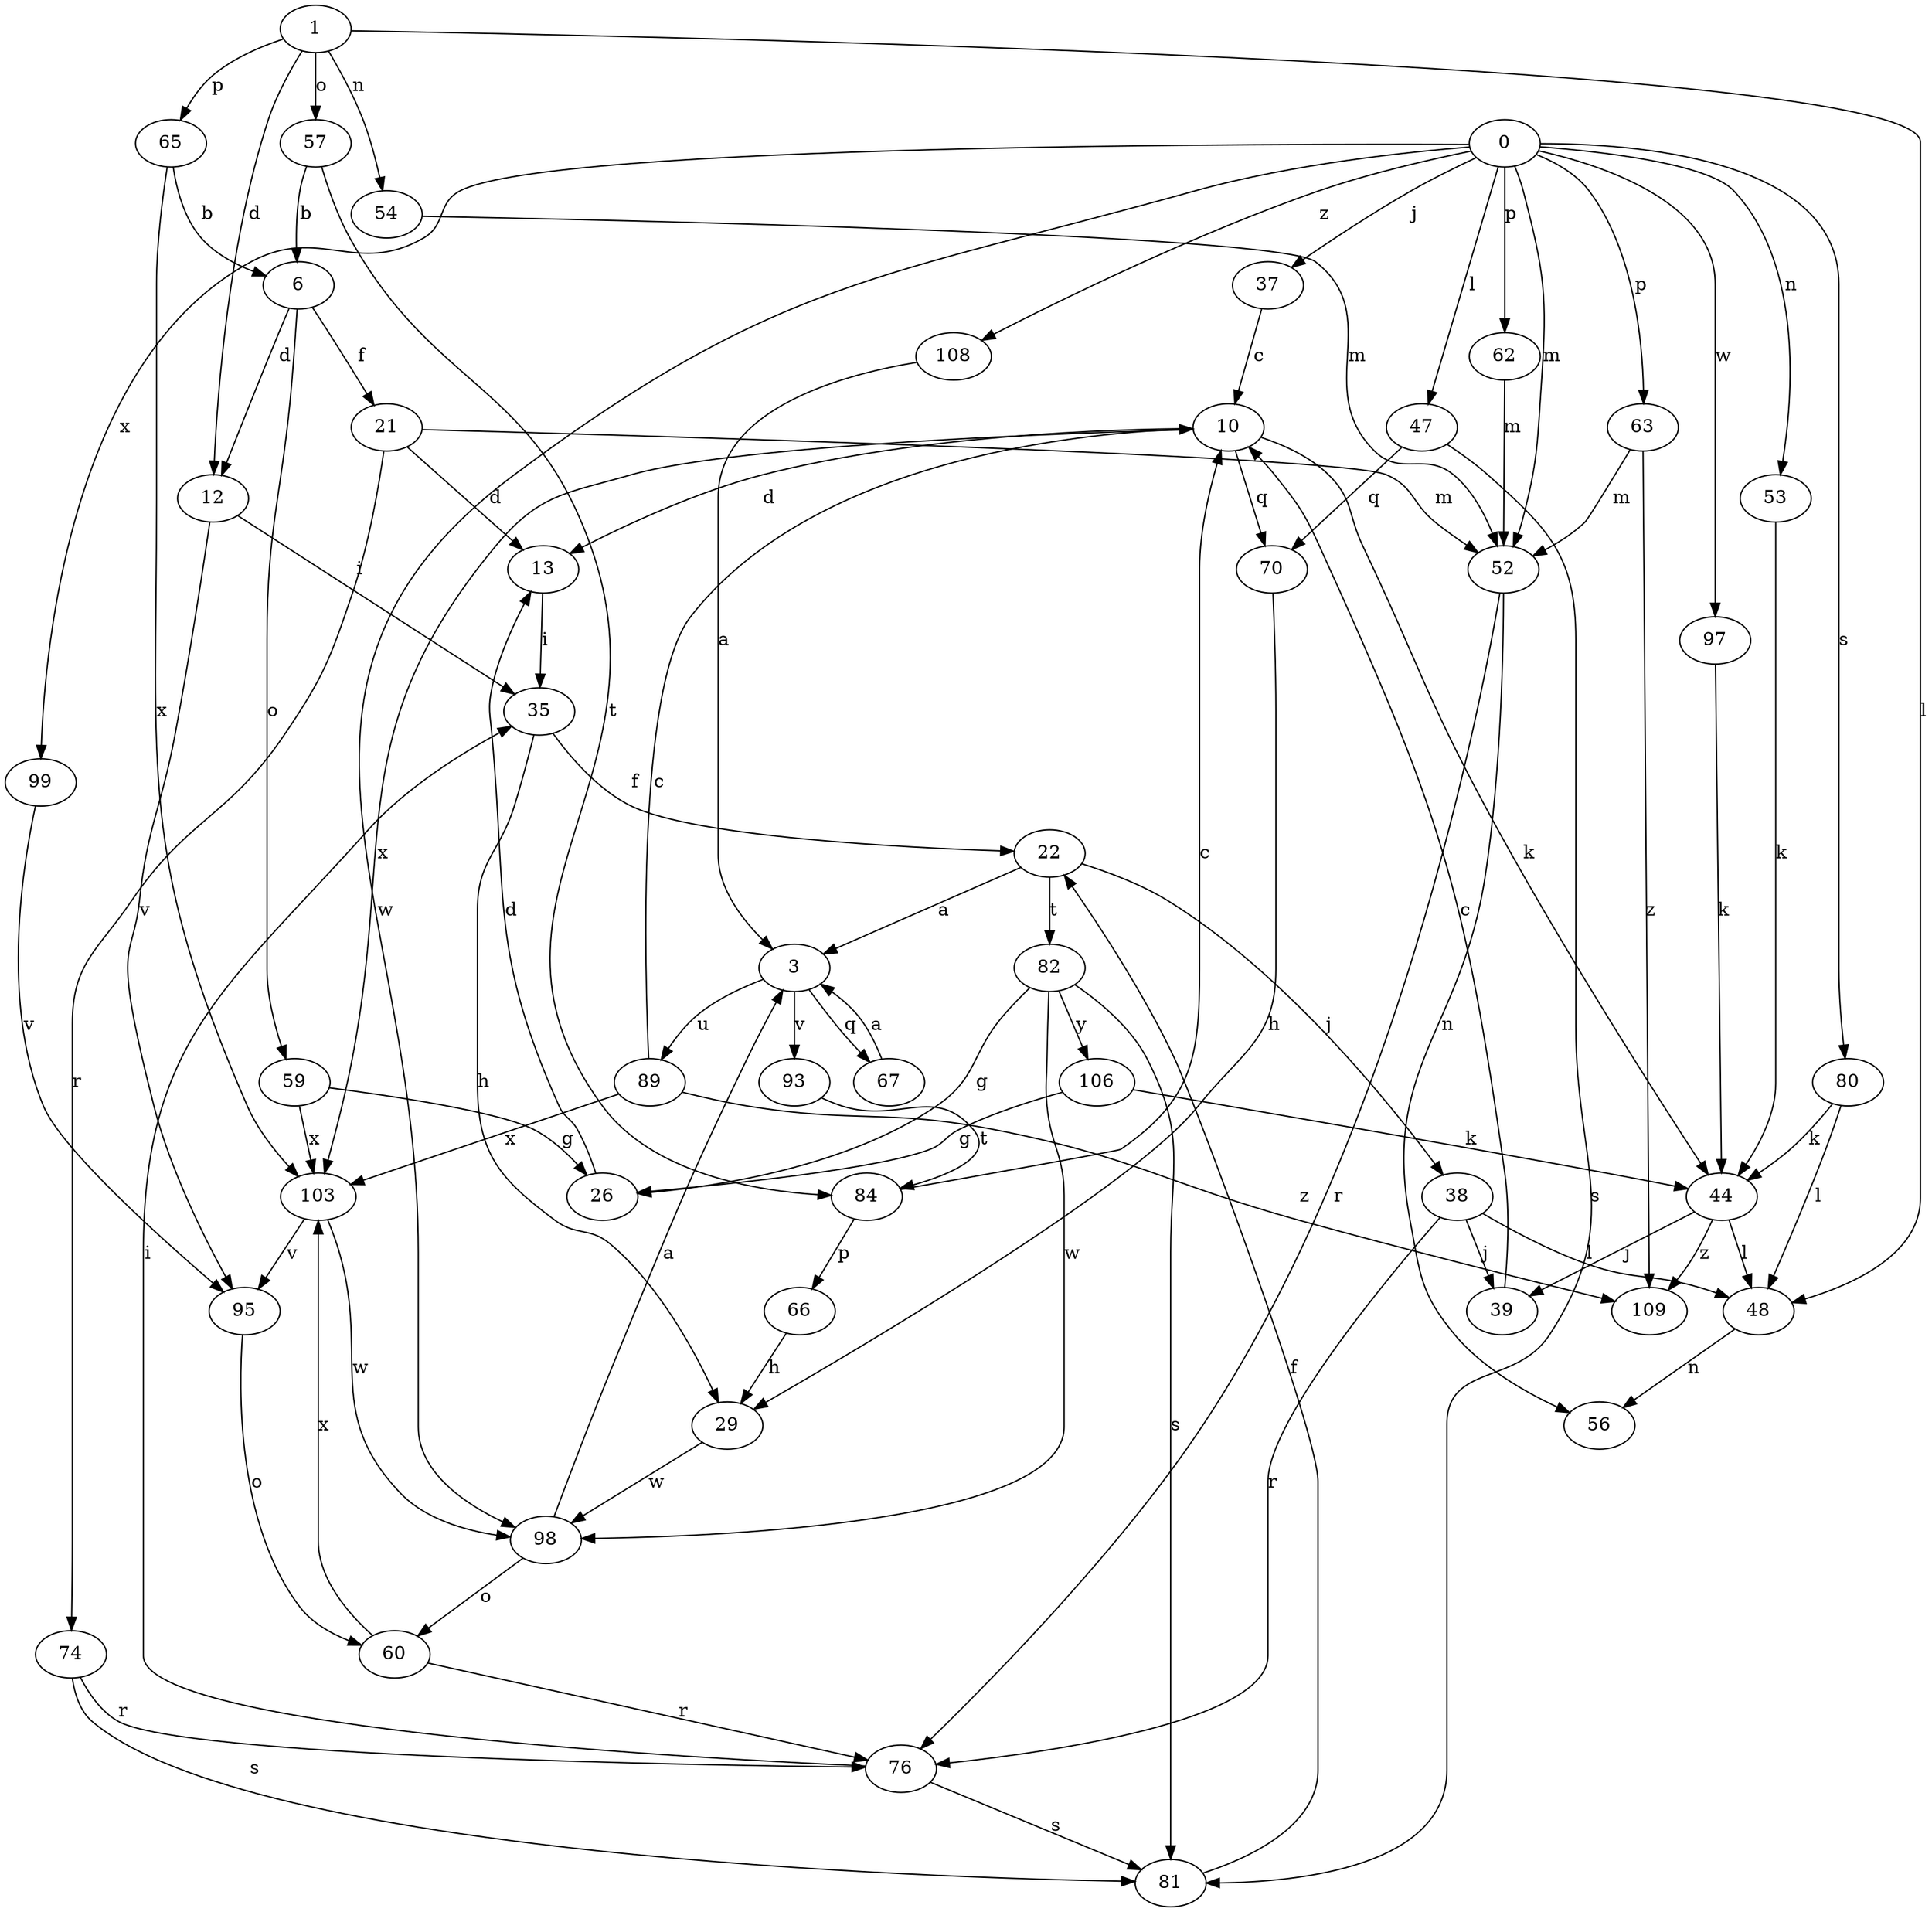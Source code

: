 strict digraph  {
0;
1;
3;
6;
10;
12;
13;
21;
22;
26;
29;
35;
37;
38;
39;
44;
47;
48;
52;
53;
54;
56;
57;
59;
60;
62;
63;
65;
66;
67;
70;
74;
76;
80;
81;
82;
84;
89;
93;
95;
97;
98;
99;
103;
106;
108;
109;
0 -> 37  [label=j];
0 -> 47  [label=l];
0 -> 52  [label=m];
0 -> 53  [label=n];
0 -> 62  [label=p];
0 -> 63  [label=p];
0 -> 80  [label=s];
0 -> 97  [label=w];
0 -> 98  [label=w];
0 -> 99  [label=x];
0 -> 108  [label=z];
1 -> 12  [label=d];
1 -> 48  [label=l];
1 -> 54  [label=n];
1 -> 57  [label=o];
1 -> 65  [label=p];
3 -> 67  [label=q];
3 -> 89  [label=u];
3 -> 93  [label=v];
6 -> 12  [label=d];
6 -> 21  [label=f];
6 -> 59  [label=o];
10 -> 13  [label=d];
10 -> 44  [label=k];
10 -> 70  [label=q];
10 -> 103  [label=x];
12 -> 35  [label=i];
12 -> 95  [label=v];
13 -> 35  [label=i];
21 -> 13  [label=d];
21 -> 52  [label=m];
21 -> 74  [label=r];
22 -> 3  [label=a];
22 -> 38  [label=j];
22 -> 82  [label=t];
26 -> 13  [label=d];
29 -> 98  [label=w];
35 -> 22  [label=f];
35 -> 29  [label=h];
37 -> 10  [label=c];
38 -> 39  [label=j];
38 -> 48  [label=l];
38 -> 76  [label=r];
39 -> 10  [label=c];
44 -> 39  [label=j];
44 -> 48  [label=l];
44 -> 109  [label=z];
47 -> 70  [label=q];
47 -> 81  [label=s];
48 -> 56  [label=n];
52 -> 56  [label=n];
52 -> 76  [label=r];
53 -> 44  [label=k];
54 -> 52  [label=m];
57 -> 6  [label=b];
57 -> 84  [label=t];
59 -> 26  [label=g];
59 -> 103  [label=x];
60 -> 76  [label=r];
60 -> 103  [label=x];
62 -> 52  [label=m];
63 -> 52  [label=m];
63 -> 109  [label=z];
65 -> 6  [label=b];
65 -> 103  [label=x];
66 -> 29  [label=h];
67 -> 3  [label=a];
70 -> 29  [label=h];
74 -> 76  [label=r];
74 -> 81  [label=s];
76 -> 35  [label=i];
76 -> 81  [label=s];
80 -> 44  [label=k];
80 -> 48  [label=l];
81 -> 22  [label=f];
82 -> 26  [label=g];
82 -> 81  [label=s];
82 -> 98  [label=w];
82 -> 106  [label=y];
84 -> 10  [label=c];
84 -> 66  [label=p];
89 -> 10  [label=c];
89 -> 103  [label=x];
89 -> 109  [label=z];
93 -> 84  [label=t];
95 -> 60  [label=o];
97 -> 44  [label=k];
98 -> 3  [label=a];
98 -> 60  [label=o];
99 -> 95  [label=v];
103 -> 95  [label=v];
103 -> 98  [label=w];
106 -> 26  [label=g];
106 -> 44  [label=k];
108 -> 3  [label=a];
}
